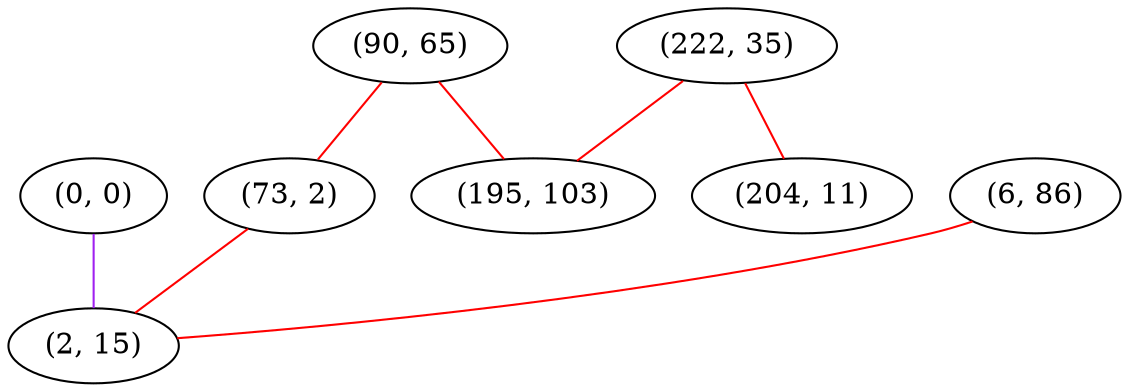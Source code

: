 graph "" {
"(0, 0)";
"(90, 65)";
"(73, 2)";
"(222, 35)";
"(204, 11)";
"(6, 86)";
"(2, 15)";
"(195, 103)";
"(0, 0)" -- "(2, 15)"  [color=purple, key=0, weight=4];
"(90, 65)" -- "(73, 2)"  [color=red, key=0, weight=1];
"(90, 65)" -- "(195, 103)"  [color=red, key=0, weight=1];
"(73, 2)" -- "(2, 15)"  [color=red, key=0, weight=1];
"(222, 35)" -- "(195, 103)"  [color=red, key=0, weight=1];
"(222, 35)" -- "(204, 11)"  [color=red, key=0, weight=1];
"(6, 86)" -- "(2, 15)"  [color=red, key=0, weight=1];
}
